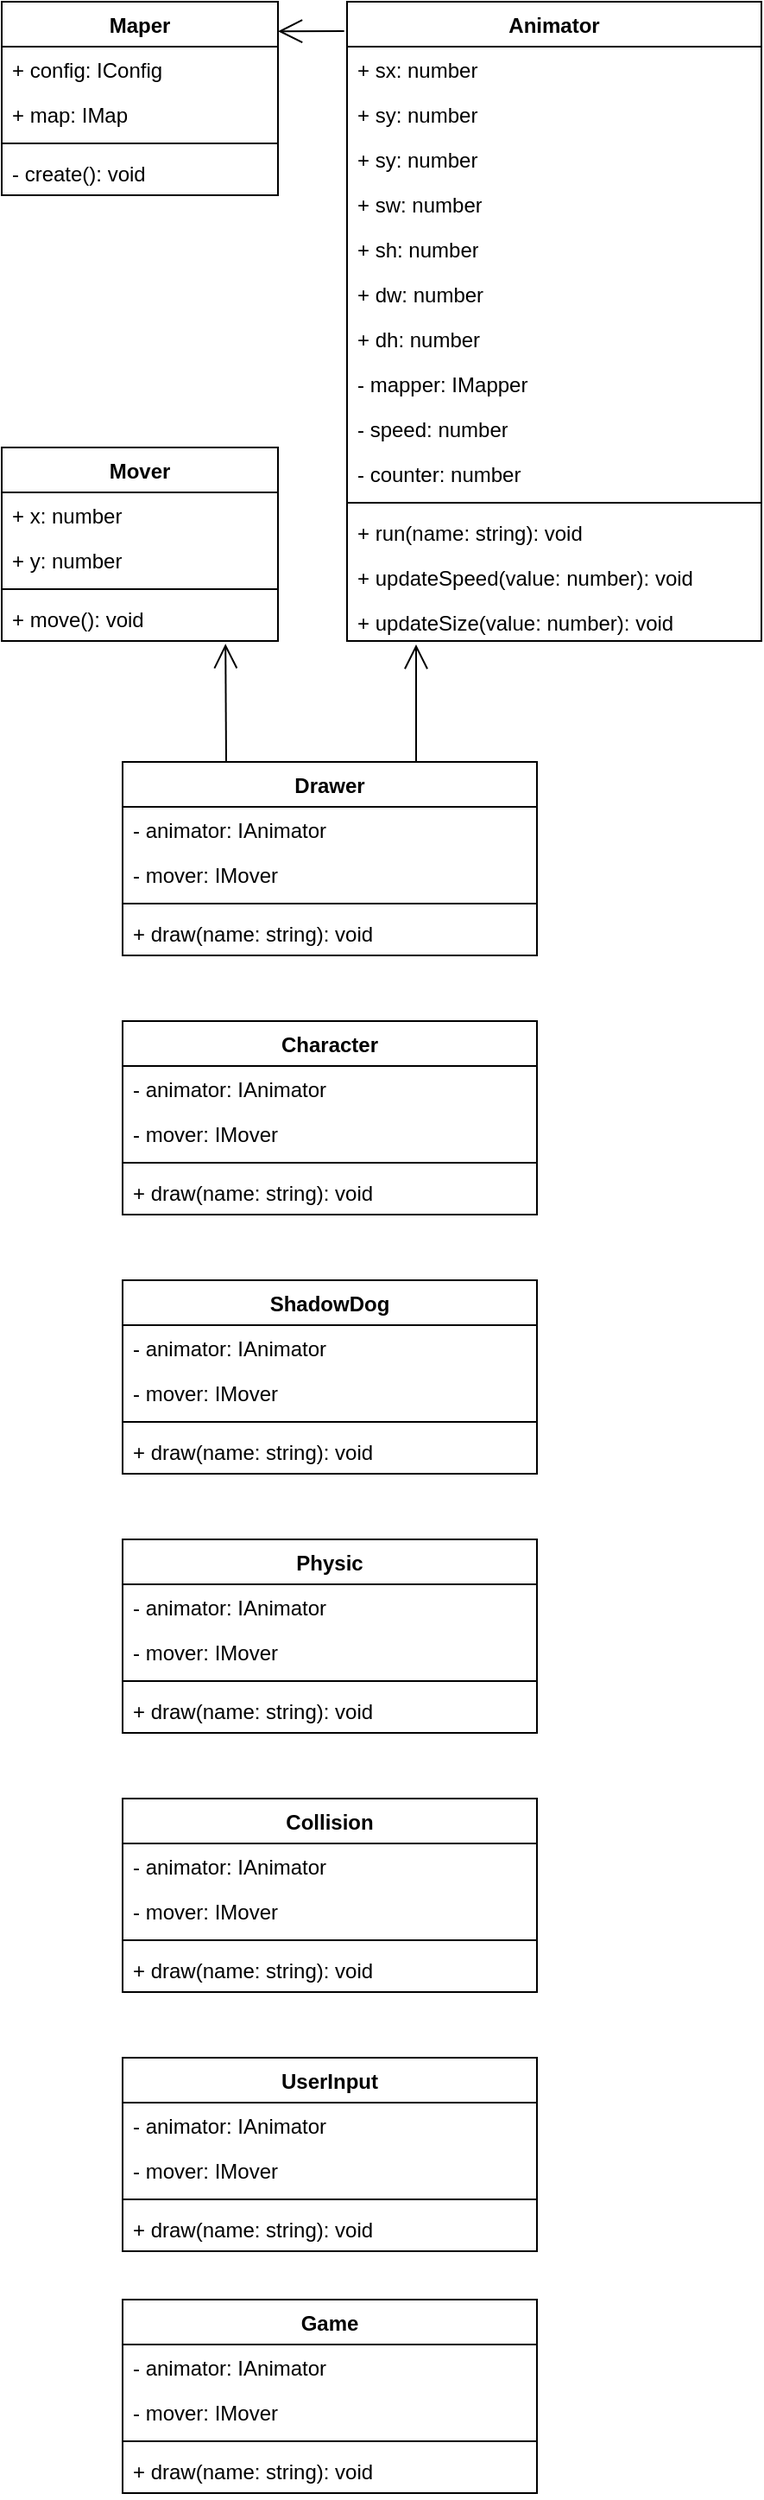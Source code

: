 <mxfile version="21.6.8" type="device">
  <diagram id="C5RBs43oDa-KdzZeNtuy" name="Page-1">
    <mxGraphModel dx="1195" dy="697" grid="1" gridSize="10" guides="1" tooltips="1" connect="1" arrows="1" fold="1" page="1" pageScale="1" pageWidth="1200" pageHeight="5000" math="0" shadow="0">
      <root>
        <mxCell id="WIyWlLk6GJQsqaUBKTNV-0" />
        <mxCell id="WIyWlLk6GJQsqaUBKTNV-1" parent="WIyWlLk6GJQsqaUBKTNV-0" />
        <mxCell id="zI36mosk_RQB5STFxQrB-49" value="Maper" style="swimlane;fontStyle=1;align=center;verticalAlign=top;childLayout=stackLayout;horizontal=1;startSize=26;horizontalStack=0;resizeParent=1;resizeParentMax=0;resizeLast=0;collapsible=1;marginBottom=0;whiteSpace=wrap;html=1;" vertex="1" parent="WIyWlLk6GJQsqaUBKTNV-1">
          <mxGeometry x="80" y="80" width="160" height="112" as="geometry" />
        </mxCell>
        <mxCell id="zI36mosk_RQB5STFxQrB-50" value="+ config: IConfig" style="text;strokeColor=none;fillColor=none;align=left;verticalAlign=top;spacingLeft=4;spacingRight=4;overflow=hidden;rotatable=0;points=[[0,0.5],[1,0.5]];portConstraint=eastwest;whiteSpace=wrap;html=1;" vertex="1" parent="zI36mosk_RQB5STFxQrB-49">
          <mxGeometry y="26" width="160" height="26" as="geometry" />
        </mxCell>
        <mxCell id="zI36mosk_RQB5STFxQrB-53" value="+ map: IMap" style="text;strokeColor=none;fillColor=none;align=left;verticalAlign=top;spacingLeft=4;spacingRight=4;overflow=hidden;rotatable=0;points=[[0,0.5],[1,0.5]];portConstraint=eastwest;whiteSpace=wrap;html=1;" vertex="1" parent="zI36mosk_RQB5STFxQrB-49">
          <mxGeometry y="52" width="160" height="26" as="geometry" />
        </mxCell>
        <mxCell id="zI36mosk_RQB5STFxQrB-51" value="" style="line;strokeWidth=1;fillColor=none;align=left;verticalAlign=middle;spacingTop=-1;spacingLeft=3;spacingRight=3;rotatable=0;labelPosition=right;points=[];portConstraint=eastwest;strokeColor=inherit;" vertex="1" parent="zI36mosk_RQB5STFxQrB-49">
          <mxGeometry y="78" width="160" height="8" as="geometry" />
        </mxCell>
        <mxCell id="zI36mosk_RQB5STFxQrB-52" value="- create(): void" style="text;strokeColor=none;fillColor=none;align=left;verticalAlign=top;spacingLeft=4;spacingRight=4;overflow=hidden;rotatable=0;points=[[0,0.5],[1,0.5]];portConstraint=eastwest;whiteSpace=wrap;html=1;" vertex="1" parent="zI36mosk_RQB5STFxQrB-49">
          <mxGeometry y="86" width="160" height="26" as="geometry" />
        </mxCell>
        <mxCell id="zI36mosk_RQB5STFxQrB-54" value="Mover" style="swimlane;fontStyle=1;align=center;verticalAlign=top;childLayout=stackLayout;horizontal=1;startSize=26;horizontalStack=0;resizeParent=1;resizeParentMax=0;resizeLast=0;collapsible=1;marginBottom=0;whiteSpace=wrap;html=1;" vertex="1" parent="WIyWlLk6GJQsqaUBKTNV-1">
          <mxGeometry x="80" y="338" width="160" height="112" as="geometry" />
        </mxCell>
        <mxCell id="zI36mosk_RQB5STFxQrB-55" value="+ x: number" style="text;strokeColor=none;fillColor=none;align=left;verticalAlign=top;spacingLeft=4;spacingRight=4;overflow=hidden;rotatable=0;points=[[0,0.5],[1,0.5]];portConstraint=eastwest;whiteSpace=wrap;html=1;" vertex="1" parent="zI36mosk_RQB5STFxQrB-54">
          <mxGeometry y="26" width="160" height="26" as="geometry" />
        </mxCell>
        <mxCell id="zI36mosk_RQB5STFxQrB-56" value="+ y: number" style="text;strokeColor=none;fillColor=none;align=left;verticalAlign=top;spacingLeft=4;spacingRight=4;overflow=hidden;rotatable=0;points=[[0,0.5],[1,0.5]];portConstraint=eastwest;whiteSpace=wrap;html=1;" vertex="1" parent="zI36mosk_RQB5STFxQrB-54">
          <mxGeometry y="52" width="160" height="26" as="geometry" />
        </mxCell>
        <mxCell id="zI36mosk_RQB5STFxQrB-57" value="" style="line;strokeWidth=1;fillColor=none;align=left;verticalAlign=middle;spacingTop=-1;spacingLeft=3;spacingRight=3;rotatable=0;labelPosition=right;points=[];portConstraint=eastwest;strokeColor=inherit;" vertex="1" parent="zI36mosk_RQB5STFxQrB-54">
          <mxGeometry y="78" width="160" height="8" as="geometry" />
        </mxCell>
        <mxCell id="zI36mosk_RQB5STFxQrB-58" value="+ move(): void" style="text;strokeColor=none;fillColor=none;align=left;verticalAlign=top;spacingLeft=4;spacingRight=4;overflow=hidden;rotatable=0;points=[[0,0.5],[1,0.5]];portConstraint=eastwest;whiteSpace=wrap;html=1;" vertex="1" parent="zI36mosk_RQB5STFxQrB-54">
          <mxGeometry y="86" width="160" height="26" as="geometry" />
        </mxCell>
        <mxCell id="zI36mosk_RQB5STFxQrB-59" value="Animator" style="swimlane;fontStyle=1;align=center;verticalAlign=top;childLayout=stackLayout;horizontal=1;startSize=26;horizontalStack=0;resizeParent=1;resizeParentMax=0;resizeLast=0;collapsible=1;marginBottom=0;whiteSpace=wrap;html=1;" vertex="1" parent="WIyWlLk6GJQsqaUBKTNV-1">
          <mxGeometry x="280" y="80" width="240" height="370" as="geometry" />
        </mxCell>
        <mxCell id="zI36mosk_RQB5STFxQrB-60" value="+ sx: number" style="text;strokeColor=none;fillColor=none;align=left;verticalAlign=top;spacingLeft=4;spacingRight=4;overflow=hidden;rotatable=0;points=[[0,0.5],[1,0.5]];portConstraint=eastwest;whiteSpace=wrap;html=1;" vertex="1" parent="zI36mosk_RQB5STFxQrB-59">
          <mxGeometry y="26" width="240" height="26" as="geometry" />
        </mxCell>
        <mxCell id="zI36mosk_RQB5STFxQrB-61" value="+ sy: number" style="text;strokeColor=none;fillColor=none;align=left;verticalAlign=top;spacingLeft=4;spacingRight=4;overflow=hidden;rotatable=0;points=[[0,0.5],[1,0.5]];portConstraint=eastwest;whiteSpace=wrap;html=1;" vertex="1" parent="zI36mosk_RQB5STFxQrB-59">
          <mxGeometry y="52" width="240" height="26" as="geometry" />
        </mxCell>
        <mxCell id="zI36mosk_RQB5STFxQrB-67" value="+ sy: number" style="text;strokeColor=none;fillColor=none;align=left;verticalAlign=top;spacingLeft=4;spacingRight=4;overflow=hidden;rotatable=0;points=[[0,0.5],[1,0.5]];portConstraint=eastwest;whiteSpace=wrap;html=1;" vertex="1" parent="zI36mosk_RQB5STFxQrB-59">
          <mxGeometry y="78" width="240" height="26" as="geometry" />
        </mxCell>
        <mxCell id="zI36mosk_RQB5STFxQrB-77" value="+ sw: number" style="text;strokeColor=none;fillColor=none;align=left;verticalAlign=top;spacingLeft=4;spacingRight=4;overflow=hidden;rotatable=0;points=[[0,0.5],[1,0.5]];portConstraint=eastwest;whiteSpace=wrap;html=1;" vertex="1" parent="zI36mosk_RQB5STFxQrB-59">
          <mxGeometry y="104" width="240" height="26" as="geometry" />
        </mxCell>
        <mxCell id="zI36mosk_RQB5STFxQrB-76" value="+ sh: number" style="text;strokeColor=none;fillColor=none;align=left;verticalAlign=top;spacingLeft=4;spacingRight=4;overflow=hidden;rotatable=0;points=[[0,0.5],[1,0.5]];portConstraint=eastwest;whiteSpace=wrap;html=1;" vertex="1" parent="zI36mosk_RQB5STFxQrB-59">
          <mxGeometry y="130" width="240" height="26" as="geometry" />
        </mxCell>
        <mxCell id="zI36mosk_RQB5STFxQrB-79" value="+ dw: number" style="text;strokeColor=none;fillColor=none;align=left;verticalAlign=top;spacingLeft=4;spacingRight=4;overflow=hidden;rotatable=0;points=[[0,0.5],[1,0.5]];portConstraint=eastwest;whiteSpace=wrap;html=1;" vertex="1" parent="zI36mosk_RQB5STFxQrB-59">
          <mxGeometry y="156" width="240" height="26" as="geometry" />
        </mxCell>
        <mxCell id="zI36mosk_RQB5STFxQrB-78" value="+ dh: number" style="text;strokeColor=none;fillColor=none;align=left;verticalAlign=top;spacingLeft=4;spacingRight=4;overflow=hidden;rotatable=0;points=[[0,0.5],[1,0.5]];portConstraint=eastwest;whiteSpace=wrap;html=1;" vertex="1" parent="zI36mosk_RQB5STFxQrB-59">
          <mxGeometry y="182" width="240" height="26" as="geometry" />
        </mxCell>
        <mxCell id="zI36mosk_RQB5STFxQrB-82" value="- mapper: IMapper" style="text;strokeColor=none;fillColor=none;align=left;verticalAlign=top;spacingLeft=4;spacingRight=4;overflow=hidden;rotatable=0;points=[[0,0.5],[1,0.5]];portConstraint=eastwest;whiteSpace=wrap;html=1;" vertex="1" parent="zI36mosk_RQB5STFxQrB-59">
          <mxGeometry y="208" width="240" height="26" as="geometry" />
        </mxCell>
        <mxCell id="zI36mosk_RQB5STFxQrB-83" value="- speed: number" style="text;strokeColor=none;fillColor=none;align=left;verticalAlign=top;spacingLeft=4;spacingRight=4;overflow=hidden;rotatable=0;points=[[0,0.5],[1,0.5]];portConstraint=eastwest;whiteSpace=wrap;html=1;" vertex="1" parent="zI36mosk_RQB5STFxQrB-59">
          <mxGeometry y="234" width="240" height="26" as="geometry" />
        </mxCell>
        <mxCell id="zI36mosk_RQB5STFxQrB-81" value="- counter: number" style="text;strokeColor=none;fillColor=none;align=left;verticalAlign=top;spacingLeft=4;spacingRight=4;overflow=hidden;rotatable=0;points=[[0,0.5],[1,0.5]];portConstraint=eastwest;whiteSpace=wrap;html=1;" vertex="1" parent="zI36mosk_RQB5STFxQrB-59">
          <mxGeometry y="260" width="240" height="26" as="geometry" />
        </mxCell>
        <mxCell id="zI36mosk_RQB5STFxQrB-62" value="" style="line;strokeWidth=1;fillColor=none;align=left;verticalAlign=middle;spacingTop=-1;spacingLeft=3;spacingRight=3;rotatable=0;labelPosition=right;points=[];portConstraint=eastwest;strokeColor=inherit;" vertex="1" parent="zI36mosk_RQB5STFxQrB-59">
          <mxGeometry y="286" width="240" height="8" as="geometry" />
        </mxCell>
        <mxCell id="zI36mosk_RQB5STFxQrB-63" value="+ run(name: string): void" style="text;strokeColor=none;fillColor=none;align=left;verticalAlign=top;spacingLeft=4;spacingRight=4;overflow=hidden;rotatable=0;points=[[0,0.5],[1,0.5]];portConstraint=eastwest;whiteSpace=wrap;html=1;" vertex="1" parent="zI36mosk_RQB5STFxQrB-59">
          <mxGeometry y="294" width="240" height="26" as="geometry" />
        </mxCell>
        <mxCell id="zI36mosk_RQB5STFxQrB-65" value="+ updateSpeed(value: number): void" style="text;strokeColor=none;fillColor=none;align=left;verticalAlign=top;spacingLeft=4;spacingRight=4;overflow=hidden;rotatable=0;points=[[0,0.5],[1,0.5]];portConstraint=eastwest;whiteSpace=wrap;html=1;" vertex="1" parent="zI36mosk_RQB5STFxQrB-59">
          <mxGeometry y="320" width="240" height="26" as="geometry" />
        </mxCell>
        <mxCell id="zI36mosk_RQB5STFxQrB-66" value="+ updateSize(value: number): void" style="text;strokeColor=none;fillColor=none;align=left;verticalAlign=top;spacingLeft=4;spacingRight=4;overflow=hidden;rotatable=0;points=[[0,0.5],[1,0.5]];portConstraint=eastwest;whiteSpace=wrap;html=1;" vertex="1" parent="zI36mosk_RQB5STFxQrB-59">
          <mxGeometry y="346" width="240" height="24" as="geometry" />
        </mxCell>
        <mxCell id="zI36mosk_RQB5STFxQrB-84" value="Drawer" style="swimlane;fontStyle=1;align=center;verticalAlign=top;childLayout=stackLayout;horizontal=1;startSize=26;horizontalStack=0;resizeParent=1;resizeParentMax=0;resizeLast=0;collapsible=1;marginBottom=0;whiteSpace=wrap;html=1;" vertex="1" parent="WIyWlLk6GJQsqaUBKTNV-1">
          <mxGeometry x="150" y="520" width="240" height="112" as="geometry" />
        </mxCell>
        <mxCell id="zI36mosk_RQB5STFxQrB-92" value="- animator: IAnimator" style="text;strokeColor=none;fillColor=none;align=left;verticalAlign=top;spacingLeft=4;spacingRight=4;overflow=hidden;rotatable=0;points=[[0,0.5],[1,0.5]];portConstraint=eastwest;whiteSpace=wrap;html=1;" vertex="1" parent="zI36mosk_RQB5STFxQrB-84">
          <mxGeometry y="26" width="240" height="26" as="geometry" />
        </mxCell>
        <mxCell id="zI36mosk_RQB5STFxQrB-105" value="- mover: IMover" style="text;strokeColor=none;fillColor=none;align=left;verticalAlign=top;spacingLeft=4;spacingRight=4;overflow=hidden;rotatable=0;points=[[0,0.5],[1,0.5]];portConstraint=eastwest;whiteSpace=wrap;html=1;" vertex="1" parent="zI36mosk_RQB5STFxQrB-84">
          <mxGeometry y="52" width="240" height="26" as="geometry" />
        </mxCell>
        <mxCell id="zI36mosk_RQB5STFxQrB-95" value="" style="line;strokeWidth=1;fillColor=none;align=left;verticalAlign=middle;spacingTop=-1;spacingLeft=3;spacingRight=3;rotatable=0;labelPosition=right;points=[];portConstraint=eastwest;strokeColor=inherit;" vertex="1" parent="zI36mosk_RQB5STFxQrB-84">
          <mxGeometry y="78" width="240" height="8" as="geometry" />
        </mxCell>
        <mxCell id="zI36mosk_RQB5STFxQrB-96" value="+ draw(name: string): void" style="text;strokeColor=none;fillColor=none;align=left;verticalAlign=top;spacingLeft=4;spacingRight=4;overflow=hidden;rotatable=0;points=[[0,0.5],[1,0.5]];portConstraint=eastwest;whiteSpace=wrap;html=1;" vertex="1" parent="zI36mosk_RQB5STFxQrB-84">
          <mxGeometry y="86" width="240" height="26" as="geometry" />
        </mxCell>
        <mxCell id="zI36mosk_RQB5STFxQrB-106" value="" style="endArrow=open;endFill=1;endSize=12;html=1;rounded=0;exitX=-0.007;exitY=0.046;exitDx=0;exitDy=0;exitPerimeter=0;entryX=1;entryY=0.153;entryDx=0;entryDy=0;entryPerimeter=0;" edge="1" parent="WIyWlLk6GJQsqaUBKTNV-1" source="zI36mosk_RQB5STFxQrB-59" target="zI36mosk_RQB5STFxQrB-49">
          <mxGeometry width="160" relative="1" as="geometry">
            <mxPoint x="170" y="330" as="sourcePoint" />
            <mxPoint x="330" y="330" as="targetPoint" />
          </mxGeometry>
        </mxCell>
        <mxCell id="zI36mosk_RQB5STFxQrB-108" value="" style="endArrow=open;endFill=1;endSize=12;html=1;rounded=0;exitX=0.25;exitY=0;exitDx=0;exitDy=0;entryX=0.81;entryY=1.064;entryDx=0;entryDy=0;entryPerimeter=0;" edge="1" parent="WIyWlLk6GJQsqaUBKTNV-1" source="zI36mosk_RQB5STFxQrB-84" target="zI36mosk_RQB5STFxQrB-58">
          <mxGeometry width="160" relative="1" as="geometry">
            <mxPoint x="170" y="510" as="sourcePoint" />
            <mxPoint x="210" y="470" as="targetPoint" />
          </mxGeometry>
        </mxCell>
        <mxCell id="zI36mosk_RQB5STFxQrB-110" value="" style="endArrow=open;endFill=1;endSize=12;html=1;rounded=0;exitX=0.25;exitY=0;exitDx=0;exitDy=0;entryX=0.81;entryY=1.064;entryDx=0;entryDy=0;entryPerimeter=0;" edge="1" parent="WIyWlLk6GJQsqaUBKTNV-1">
          <mxGeometry width="160" relative="1" as="geometry">
            <mxPoint x="320" y="520" as="sourcePoint" />
            <mxPoint x="320" y="452" as="targetPoint" />
          </mxGeometry>
        </mxCell>
        <mxCell id="zI36mosk_RQB5STFxQrB-111" value="Character" style="swimlane;fontStyle=1;align=center;verticalAlign=top;childLayout=stackLayout;horizontal=1;startSize=26;horizontalStack=0;resizeParent=1;resizeParentMax=0;resizeLast=0;collapsible=1;marginBottom=0;whiteSpace=wrap;html=1;" vertex="1" parent="WIyWlLk6GJQsqaUBKTNV-1">
          <mxGeometry x="150" y="670" width="240" height="112" as="geometry" />
        </mxCell>
        <mxCell id="zI36mosk_RQB5STFxQrB-112" value="- animator: IAnimator" style="text;strokeColor=none;fillColor=none;align=left;verticalAlign=top;spacingLeft=4;spacingRight=4;overflow=hidden;rotatable=0;points=[[0,0.5],[1,0.5]];portConstraint=eastwest;whiteSpace=wrap;html=1;" vertex="1" parent="zI36mosk_RQB5STFxQrB-111">
          <mxGeometry y="26" width="240" height="26" as="geometry" />
        </mxCell>
        <mxCell id="zI36mosk_RQB5STFxQrB-113" value="- mover: IMover" style="text;strokeColor=none;fillColor=none;align=left;verticalAlign=top;spacingLeft=4;spacingRight=4;overflow=hidden;rotatable=0;points=[[0,0.5],[1,0.5]];portConstraint=eastwest;whiteSpace=wrap;html=1;" vertex="1" parent="zI36mosk_RQB5STFxQrB-111">
          <mxGeometry y="52" width="240" height="26" as="geometry" />
        </mxCell>
        <mxCell id="zI36mosk_RQB5STFxQrB-114" value="" style="line;strokeWidth=1;fillColor=none;align=left;verticalAlign=middle;spacingTop=-1;spacingLeft=3;spacingRight=3;rotatable=0;labelPosition=right;points=[];portConstraint=eastwest;strokeColor=inherit;" vertex="1" parent="zI36mosk_RQB5STFxQrB-111">
          <mxGeometry y="78" width="240" height="8" as="geometry" />
        </mxCell>
        <mxCell id="zI36mosk_RQB5STFxQrB-115" value="+ draw(name: string): void" style="text;strokeColor=none;fillColor=none;align=left;verticalAlign=top;spacingLeft=4;spacingRight=4;overflow=hidden;rotatable=0;points=[[0,0.5],[1,0.5]];portConstraint=eastwest;whiteSpace=wrap;html=1;" vertex="1" parent="zI36mosk_RQB5STFxQrB-111">
          <mxGeometry y="86" width="240" height="26" as="geometry" />
        </mxCell>
        <mxCell id="zI36mosk_RQB5STFxQrB-116" value="ShadowDog" style="swimlane;fontStyle=1;align=center;verticalAlign=top;childLayout=stackLayout;horizontal=1;startSize=26;horizontalStack=0;resizeParent=1;resizeParentMax=0;resizeLast=0;collapsible=1;marginBottom=0;whiteSpace=wrap;html=1;" vertex="1" parent="WIyWlLk6GJQsqaUBKTNV-1">
          <mxGeometry x="150" y="820" width="240" height="112" as="geometry" />
        </mxCell>
        <mxCell id="zI36mosk_RQB5STFxQrB-117" value="- animator: IAnimator" style="text;strokeColor=none;fillColor=none;align=left;verticalAlign=top;spacingLeft=4;spacingRight=4;overflow=hidden;rotatable=0;points=[[0,0.5],[1,0.5]];portConstraint=eastwest;whiteSpace=wrap;html=1;" vertex="1" parent="zI36mosk_RQB5STFxQrB-116">
          <mxGeometry y="26" width="240" height="26" as="geometry" />
        </mxCell>
        <mxCell id="zI36mosk_RQB5STFxQrB-118" value="- mover: IMover" style="text;strokeColor=none;fillColor=none;align=left;verticalAlign=top;spacingLeft=4;spacingRight=4;overflow=hidden;rotatable=0;points=[[0,0.5],[1,0.5]];portConstraint=eastwest;whiteSpace=wrap;html=1;" vertex="1" parent="zI36mosk_RQB5STFxQrB-116">
          <mxGeometry y="52" width="240" height="26" as="geometry" />
        </mxCell>
        <mxCell id="zI36mosk_RQB5STFxQrB-119" value="" style="line;strokeWidth=1;fillColor=none;align=left;verticalAlign=middle;spacingTop=-1;spacingLeft=3;spacingRight=3;rotatable=0;labelPosition=right;points=[];portConstraint=eastwest;strokeColor=inherit;" vertex="1" parent="zI36mosk_RQB5STFxQrB-116">
          <mxGeometry y="78" width="240" height="8" as="geometry" />
        </mxCell>
        <mxCell id="zI36mosk_RQB5STFxQrB-120" value="+ draw(name: string): void" style="text;strokeColor=none;fillColor=none;align=left;verticalAlign=top;spacingLeft=4;spacingRight=4;overflow=hidden;rotatable=0;points=[[0,0.5],[1,0.5]];portConstraint=eastwest;whiteSpace=wrap;html=1;" vertex="1" parent="zI36mosk_RQB5STFxQrB-116">
          <mxGeometry y="86" width="240" height="26" as="geometry" />
        </mxCell>
        <mxCell id="zI36mosk_RQB5STFxQrB-121" value="Physic" style="swimlane;fontStyle=1;align=center;verticalAlign=top;childLayout=stackLayout;horizontal=1;startSize=26;horizontalStack=0;resizeParent=1;resizeParentMax=0;resizeLast=0;collapsible=1;marginBottom=0;whiteSpace=wrap;html=1;" vertex="1" parent="WIyWlLk6GJQsqaUBKTNV-1">
          <mxGeometry x="150" y="970" width="240" height="112" as="geometry" />
        </mxCell>
        <mxCell id="zI36mosk_RQB5STFxQrB-122" value="- animator: IAnimator" style="text;strokeColor=none;fillColor=none;align=left;verticalAlign=top;spacingLeft=4;spacingRight=4;overflow=hidden;rotatable=0;points=[[0,0.5],[1,0.5]];portConstraint=eastwest;whiteSpace=wrap;html=1;" vertex="1" parent="zI36mosk_RQB5STFxQrB-121">
          <mxGeometry y="26" width="240" height="26" as="geometry" />
        </mxCell>
        <mxCell id="zI36mosk_RQB5STFxQrB-123" value="- mover: IMover" style="text;strokeColor=none;fillColor=none;align=left;verticalAlign=top;spacingLeft=4;spacingRight=4;overflow=hidden;rotatable=0;points=[[0,0.5],[1,0.5]];portConstraint=eastwest;whiteSpace=wrap;html=1;" vertex="1" parent="zI36mosk_RQB5STFxQrB-121">
          <mxGeometry y="52" width="240" height="26" as="geometry" />
        </mxCell>
        <mxCell id="zI36mosk_RQB5STFxQrB-124" value="" style="line;strokeWidth=1;fillColor=none;align=left;verticalAlign=middle;spacingTop=-1;spacingLeft=3;spacingRight=3;rotatable=0;labelPosition=right;points=[];portConstraint=eastwest;strokeColor=inherit;" vertex="1" parent="zI36mosk_RQB5STFxQrB-121">
          <mxGeometry y="78" width="240" height="8" as="geometry" />
        </mxCell>
        <mxCell id="zI36mosk_RQB5STFxQrB-125" value="+ draw(name: string): void" style="text;strokeColor=none;fillColor=none;align=left;verticalAlign=top;spacingLeft=4;spacingRight=4;overflow=hidden;rotatable=0;points=[[0,0.5],[1,0.5]];portConstraint=eastwest;whiteSpace=wrap;html=1;" vertex="1" parent="zI36mosk_RQB5STFxQrB-121">
          <mxGeometry y="86" width="240" height="26" as="geometry" />
        </mxCell>
        <mxCell id="zI36mosk_RQB5STFxQrB-126" value="Collision" style="swimlane;fontStyle=1;align=center;verticalAlign=top;childLayout=stackLayout;horizontal=1;startSize=26;horizontalStack=0;resizeParent=1;resizeParentMax=0;resizeLast=0;collapsible=1;marginBottom=0;whiteSpace=wrap;html=1;" vertex="1" parent="WIyWlLk6GJQsqaUBKTNV-1">
          <mxGeometry x="150" y="1120" width="240" height="112" as="geometry" />
        </mxCell>
        <mxCell id="zI36mosk_RQB5STFxQrB-127" value="- animator: IAnimator" style="text;strokeColor=none;fillColor=none;align=left;verticalAlign=top;spacingLeft=4;spacingRight=4;overflow=hidden;rotatable=0;points=[[0,0.5],[1,0.5]];portConstraint=eastwest;whiteSpace=wrap;html=1;" vertex="1" parent="zI36mosk_RQB5STFxQrB-126">
          <mxGeometry y="26" width="240" height="26" as="geometry" />
        </mxCell>
        <mxCell id="zI36mosk_RQB5STFxQrB-128" value="- mover: IMover" style="text;strokeColor=none;fillColor=none;align=left;verticalAlign=top;spacingLeft=4;spacingRight=4;overflow=hidden;rotatable=0;points=[[0,0.5],[1,0.5]];portConstraint=eastwest;whiteSpace=wrap;html=1;" vertex="1" parent="zI36mosk_RQB5STFxQrB-126">
          <mxGeometry y="52" width="240" height="26" as="geometry" />
        </mxCell>
        <mxCell id="zI36mosk_RQB5STFxQrB-129" value="" style="line;strokeWidth=1;fillColor=none;align=left;verticalAlign=middle;spacingTop=-1;spacingLeft=3;spacingRight=3;rotatable=0;labelPosition=right;points=[];portConstraint=eastwest;strokeColor=inherit;" vertex="1" parent="zI36mosk_RQB5STFxQrB-126">
          <mxGeometry y="78" width="240" height="8" as="geometry" />
        </mxCell>
        <mxCell id="zI36mosk_RQB5STFxQrB-130" value="+ draw(name: string): void" style="text;strokeColor=none;fillColor=none;align=left;verticalAlign=top;spacingLeft=4;spacingRight=4;overflow=hidden;rotatable=0;points=[[0,0.5],[1,0.5]];portConstraint=eastwest;whiteSpace=wrap;html=1;" vertex="1" parent="zI36mosk_RQB5STFxQrB-126">
          <mxGeometry y="86" width="240" height="26" as="geometry" />
        </mxCell>
        <mxCell id="zI36mosk_RQB5STFxQrB-131" value="UserInput" style="swimlane;fontStyle=1;align=center;verticalAlign=top;childLayout=stackLayout;horizontal=1;startSize=26;horizontalStack=0;resizeParent=1;resizeParentMax=0;resizeLast=0;collapsible=1;marginBottom=0;whiteSpace=wrap;html=1;" vertex="1" parent="WIyWlLk6GJQsqaUBKTNV-1">
          <mxGeometry x="150" y="1270" width="240" height="112" as="geometry" />
        </mxCell>
        <mxCell id="zI36mosk_RQB5STFxQrB-132" value="- animator: IAnimator" style="text;strokeColor=none;fillColor=none;align=left;verticalAlign=top;spacingLeft=4;spacingRight=4;overflow=hidden;rotatable=0;points=[[0,0.5],[1,0.5]];portConstraint=eastwest;whiteSpace=wrap;html=1;" vertex="1" parent="zI36mosk_RQB5STFxQrB-131">
          <mxGeometry y="26" width="240" height="26" as="geometry" />
        </mxCell>
        <mxCell id="zI36mosk_RQB5STFxQrB-133" value="- mover: IMover" style="text;strokeColor=none;fillColor=none;align=left;verticalAlign=top;spacingLeft=4;spacingRight=4;overflow=hidden;rotatable=0;points=[[0,0.5],[1,0.5]];portConstraint=eastwest;whiteSpace=wrap;html=1;" vertex="1" parent="zI36mosk_RQB5STFxQrB-131">
          <mxGeometry y="52" width="240" height="26" as="geometry" />
        </mxCell>
        <mxCell id="zI36mosk_RQB5STFxQrB-134" value="" style="line;strokeWidth=1;fillColor=none;align=left;verticalAlign=middle;spacingTop=-1;spacingLeft=3;spacingRight=3;rotatable=0;labelPosition=right;points=[];portConstraint=eastwest;strokeColor=inherit;" vertex="1" parent="zI36mosk_RQB5STFxQrB-131">
          <mxGeometry y="78" width="240" height="8" as="geometry" />
        </mxCell>
        <mxCell id="zI36mosk_RQB5STFxQrB-135" value="+ draw(name: string): void" style="text;strokeColor=none;fillColor=none;align=left;verticalAlign=top;spacingLeft=4;spacingRight=4;overflow=hidden;rotatable=0;points=[[0,0.5],[1,0.5]];portConstraint=eastwest;whiteSpace=wrap;html=1;" vertex="1" parent="zI36mosk_RQB5STFxQrB-131">
          <mxGeometry y="86" width="240" height="26" as="geometry" />
        </mxCell>
        <mxCell id="zI36mosk_RQB5STFxQrB-136" value="Game" style="swimlane;fontStyle=1;align=center;verticalAlign=top;childLayout=stackLayout;horizontal=1;startSize=26;horizontalStack=0;resizeParent=1;resizeParentMax=0;resizeLast=0;collapsible=1;marginBottom=0;whiteSpace=wrap;html=1;" vertex="1" parent="WIyWlLk6GJQsqaUBKTNV-1">
          <mxGeometry x="150" y="1410" width="240" height="112" as="geometry" />
        </mxCell>
        <mxCell id="zI36mosk_RQB5STFxQrB-137" value="- animator: IAnimator" style="text;strokeColor=none;fillColor=none;align=left;verticalAlign=top;spacingLeft=4;spacingRight=4;overflow=hidden;rotatable=0;points=[[0,0.5],[1,0.5]];portConstraint=eastwest;whiteSpace=wrap;html=1;" vertex="1" parent="zI36mosk_RQB5STFxQrB-136">
          <mxGeometry y="26" width="240" height="26" as="geometry" />
        </mxCell>
        <mxCell id="zI36mosk_RQB5STFxQrB-138" value="- mover: IMover" style="text;strokeColor=none;fillColor=none;align=left;verticalAlign=top;spacingLeft=4;spacingRight=4;overflow=hidden;rotatable=0;points=[[0,0.5],[1,0.5]];portConstraint=eastwest;whiteSpace=wrap;html=1;" vertex="1" parent="zI36mosk_RQB5STFxQrB-136">
          <mxGeometry y="52" width="240" height="26" as="geometry" />
        </mxCell>
        <mxCell id="zI36mosk_RQB5STFxQrB-139" value="" style="line;strokeWidth=1;fillColor=none;align=left;verticalAlign=middle;spacingTop=-1;spacingLeft=3;spacingRight=3;rotatable=0;labelPosition=right;points=[];portConstraint=eastwest;strokeColor=inherit;" vertex="1" parent="zI36mosk_RQB5STFxQrB-136">
          <mxGeometry y="78" width="240" height="8" as="geometry" />
        </mxCell>
        <mxCell id="zI36mosk_RQB5STFxQrB-140" value="+ draw(name: string): void" style="text;strokeColor=none;fillColor=none;align=left;verticalAlign=top;spacingLeft=4;spacingRight=4;overflow=hidden;rotatable=0;points=[[0,0.5],[1,0.5]];portConstraint=eastwest;whiteSpace=wrap;html=1;" vertex="1" parent="zI36mosk_RQB5STFxQrB-136">
          <mxGeometry y="86" width="240" height="26" as="geometry" />
        </mxCell>
      </root>
    </mxGraphModel>
  </diagram>
</mxfile>
